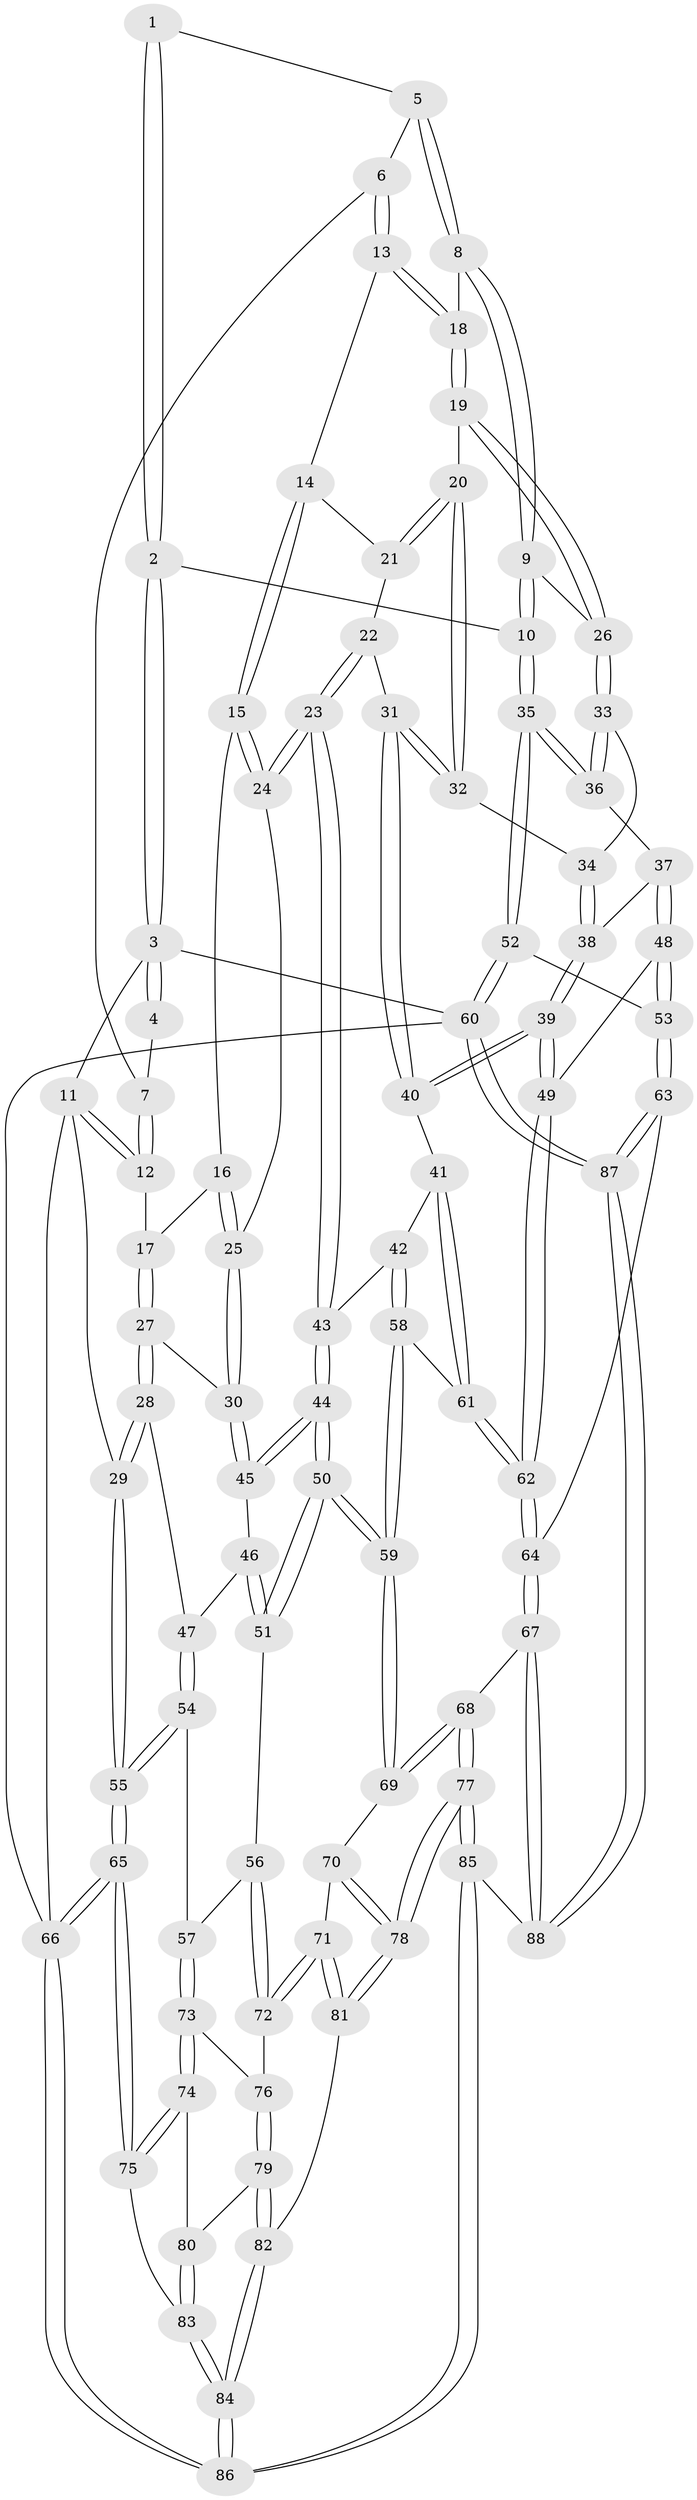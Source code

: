 // coarse degree distribution, {3: 0.25, 4: 0.6590909090909091, 5: 0.06818181818181818, 6: 0.022727272727272728}
// Generated by graph-tools (version 1.1) at 2025/38/03/04/25 23:38:29]
// undirected, 88 vertices, 217 edges
graph export_dot {
  node [color=gray90,style=filled];
  1 [pos="+0.8570162359397446+0"];
  2 [pos="+1+0.1848934019821373"];
  3 [pos="+1+0"];
  4 [pos="+0.8155359161061964+0"];
  5 [pos="+0.8621640637281113+0.06259074310006224"];
  6 [pos="+0.5910727089614669+0.056444389542779645"];
  7 [pos="+0.5476646379379667+0"];
  8 [pos="+0.929238361666048+0.15894778553672603"];
  9 [pos="+0.9702833855084348+0.16600646587157294"];
  10 [pos="+1+0.2087350792597579"];
  11 [pos="+0+0"];
  12 [pos="+0+0"];
  13 [pos="+0.5912173227000753+0.06623782552454927"];
  14 [pos="+0.5814360442143548+0.09177051107047329"];
  15 [pos="+0.48599457191462847+0.17451070698565008"];
  16 [pos="+0.3421844827585448+0.14961682512103078"];
  17 [pos="+0.14898293723290765+0.07217157024966851"];
  18 [pos="+0.8175780922792975+0.20127635094966603"];
  19 [pos="+0.799864329397591+0.24888153012776856"];
  20 [pos="+0.7464043373922358+0.2917310966810386"];
  21 [pos="+0.586450869383962+0.10922385900885591"];
  22 [pos="+0.6080515084589948+0.22675805606683702"];
  23 [pos="+0.5271875363677543+0.39839269986214243"];
  24 [pos="+0.4147010075250584+0.33031694813507245"];
  25 [pos="+0.382530769955043+0.338489727397685"];
  26 [pos="+0.8440656562129869+0.328138771613661"];
  27 [pos="+0.1840519244927453+0.21114719096119194"];
  28 [pos="+0.09914397472748217+0.41238170105121547"];
  29 [pos="+0+0.38995146014733983"];
  30 [pos="+0.3627075405882027+0.3456008163041113"];
  31 [pos="+0.6982018184043229+0.3569014823706465"];
  32 [pos="+0.7062534863805796+0.3484258597863149"];
  33 [pos="+0.8483504210294848+0.33660978895455623"];
  34 [pos="+0.8447478560020387+0.34258138060335613"];
  35 [pos="+1+0.2712587783786222"];
  36 [pos="+1+0.3299916636816539"];
  37 [pos="+0.9400895596357866+0.42486738752099357"];
  38 [pos="+0.8281747624644813+0.403180954712897"];
  39 [pos="+0.7183414402297791+0.4875169210667226"];
  40 [pos="+0.6764792783599731+0.4567188252700966"];
  41 [pos="+0.6351470016427168+0.4584159332897178"];
  42 [pos="+0.5621724174461408+0.4391341897414087"];
  43 [pos="+0.5608592820840707+0.4384033544873287"];
  44 [pos="+0.3969320251797009+0.538789849117121"];
  45 [pos="+0.3446089626683999+0.3829059473264994"];
  46 [pos="+0.27401568260488+0.4320950701006548"];
  47 [pos="+0.11715957424618544+0.4341802980315344"];
  48 [pos="+0.8777620266364096+0.5323853771211265"];
  49 [pos="+0.7296010125004202+0.5049274145570107"];
  50 [pos="+0.3702180648182795+0.638826094989043"];
  51 [pos="+0.27950126010472826+0.6183208557932239"];
  52 [pos="+1+0.6634726068746128"];
  53 [pos="+1+0.6742692659702072"];
  54 [pos="+0.13949360226983668+0.6013005879123793"];
  55 [pos="+0+0.6607002197665373"];
  56 [pos="+0.23593806436644002+0.6251257585217029"];
  57 [pos="+0.15467047181480212+0.6141978674164161"];
  58 [pos="+0.4740603210122431+0.6365579953680133"];
  59 [pos="+0.3951002418274311+0.6650973914652824"];
  60 [pos="+1+1"];
  61 [pos="+0.5566211437443377+0.6365647598901257"];
  62 [pos="+0.7202211195747191+0.7618088111750186"];
  63 [pos="+0.7940831106724192+0.799282594138488"];
  64 [pos="+0.7321947807824936+0.7989752254098005"];
  65 [pos="+0+0.8309072017549727"];
  66 [pos="+0+1"];
  67 [pos="+0.7315457597190563+0.7996428336111985"];
  68 [pos="+0.4550363508220629+0.7679488201922482"];
  69 [pos="+0.39524667403985636+0.6661178723018093"];
  70 [pos="+0.36591971573129545+0.7059403537305808"];
  71 [pos="+0.25717864817665853+0.8128983777881061"];
  72 [pos="+0.23127204970845697+0.7749482396247785"];
  73 [pos="+0.12220147647336263+0.741849207585295"];
  74 [pos="+0.04268189127150662+0.8020176541527038"];
  75 [pos="+0+0.836761786728792"];
  76 [pos="+0.14909386011697429+0.7634040145470938"];
  77 [pos="+0.41565873456335234+0.9434550302945646"];
  78 [pos="+0.3284203365417132+0.8680839997228128"];
  79 [pos="+0.1788534922365799+0.8483763786018178"];
  80 [pos="+0.1367573310369596+0.860434927255405"];
  81 [pos="+0.2561836611979069+0.8332995764972898"];
  82 [pos="+0.22265608882132226+0.8601644517947927"];
  83 [pos="+0.11477476059324845+0.9523587291960193"];
  84 [pos="+0.20633464378302305+1"];
  85 [pos="+0.46819170004068433+1"];
  86 [pos="+0.25858835148748127+1"];
  87 [pos="+1+1"];
  88 [pos="+0.5632468285348384+1"];
  1 -- 2;
  1 -- 2;
  1 -- 5;
  2 -- 3;
  2 -- 3;
  2 -- 10;
  3 -- 4;
  3 -- 4;
  3 -- 11;
  3 -- 60;
  4 -- 7;
  5 -- 6;
  5 -- 8;
  5 -- 8;
  6 -- 7;
  6 -- 13;
  6 -- 13;
  7 -- 12;
  7 -- 12;
  8 -- 9;
  8 -- 9;
  8 -- 18;
  9 -- 10;
  9 -- 10;
  9 -- 26;
  10 -- 35;
  10 -- 35;
  11 -- 12;
  11 -- 12;
  11 -- 29;
  11 -- 66;
  12 -- 17;
  13 -- 14;
  13 -- 18;
  13 -- 18;
  14 -- 15;
  14 -- 15;
  14 -- 21;
  15 -- 16;
  15 -- 24;
  15 -- 24;
  16 -- 17;
  16 -- 25;
  16 -- 25;
  17 -- 27;
  17 -- 27;
  18 -- 19;
  18 -- 19;
  19 -- 20;
  19 -- 26;
  19 -- 26;
  20 -- 21;
  20 -- 21;
  20 -- 32;
  20 -- 32;
  21 -- 22;
  22 -- 23;
  22 -- 23;
  22 -- 31;
  23 -- 24;
  23 -- 24;
  23 -- 43;
  23 -- 43;
  24 -- 25;
  25 -- 30;
  25 -- 30;
  26 -- 33;
  26 -- 33;
  27 -- 28;
  27 -- 28;
  27 -- 30;
  28 -- 29;
  28 -- 29;
  28 -- 47;
  29 -- 55;
  29 -- 55;
  30 -- 45;
  30 -- 45;
  31 -- 32;
  31 -- 32;
  31 -- 40;
  31 -- 40;
  32 -- 34;
  33 -- 34;
  33 -- 36;
  33 -- 36;
  34 -- 38;
  34 -- 38;
  35 -- 36;
  35 -- 36;
  35 -- 52;
  35 -- 52;
  36 -- 37;
  37 -- 38;
  37 -- 48;
  37 -- 48;
  38 -- 39;
  38 -- 39;
  39 -- 40;
  39 -- 40;
  39 -- 49;
  39 -- 49;
  40 -- 41;
  41 -- 42;
  41 -- 61;
  41 -- 61;
  42 -- 43;
  42 -- 58;
  42 -- 58;
  43 -- 44;
  43 -- 44;
  44 -- 45;
  44 -- 45;
  44 -- 50;
  44 -- 50;
  45 -- 46;
  46 -- 47;
  46 -- 51;
  46 -- 51;
  47 -- 54;
  47 -- 54;
  48 -- 49;
  48 -- 53;
  48 -- 53;
  49 -- 62;
  49 -- 62;
  50 -- 51;
  50 -- 51;
  50 -- 59;
  50 -- 59;
  51 -- 56;
  52 -- 53;
  52 -- 60;
  52 -- 60;
  53 -- 63;
  53 -- 63;
  54 -- 55;
  54 -- 55;
  54 -- 57;
  55 -- 65;
  55 -- 65;
  56 -- 57;
  56 -- 72;
  56 -- 72;
  57 -- 73;
  57 -- 73;
  58 -- 59;
  58 -- 59;
  58 -- 61;
  59 -- 69;
  59 -- 69;
  60 -- 87;
  60 -- 87;
  60 -- 66;
  61 -- 62;
  61 -- 62;
  62 -- 64;
  62 -- 64;
  63 -- 64;
  63 -- 87;
  63 -- 87;
  64 -- 67;
  64 -- 67;
  65 -- 66;
  65 -- 66;
  65 -- 75;
  65 -- 75;
  66 -- 86;
  66 -- 86;
  67 -- 68;
  67 -- 88;
  67 -- 88;
  68 -- 69;
  68 -- 69;
  68 -- 77;
  68 -- 77;
  69 -- 70;
  70 -- 71;
  70 -- 78;
  70 -- 78;
  71 -- 72;
  71 -- 72;
  71 -- 81;
  71 -- 81;
  72 -- 76;
  73 -- 74;
  73 -- 74;
  73 -- 76;
  74 -- 75;
  74 -- 75;
  74 -- 80;
  75 -- 83;
  76 -- 79;
  76 -- 79;
  77 -- 78;
  77 -- 78;
  77 -- 85;
  77 -- 85;
  78 -- 81;
  78 -- 81;
  79 -- 80;
  79 -- 82;
  79 -- 82;
  80 -- 83;
  80 -- 83;
  81 -- 82;
  82 -- 84;
  82 -- 84;
  83 -- 84;
  83 -- 84;
  84 -- 86;
  84 -- 86;
  85 -- 86;
  85 -- 86;
  85 -- 88;
  87 -- 88;
  87 -- 88;
}
